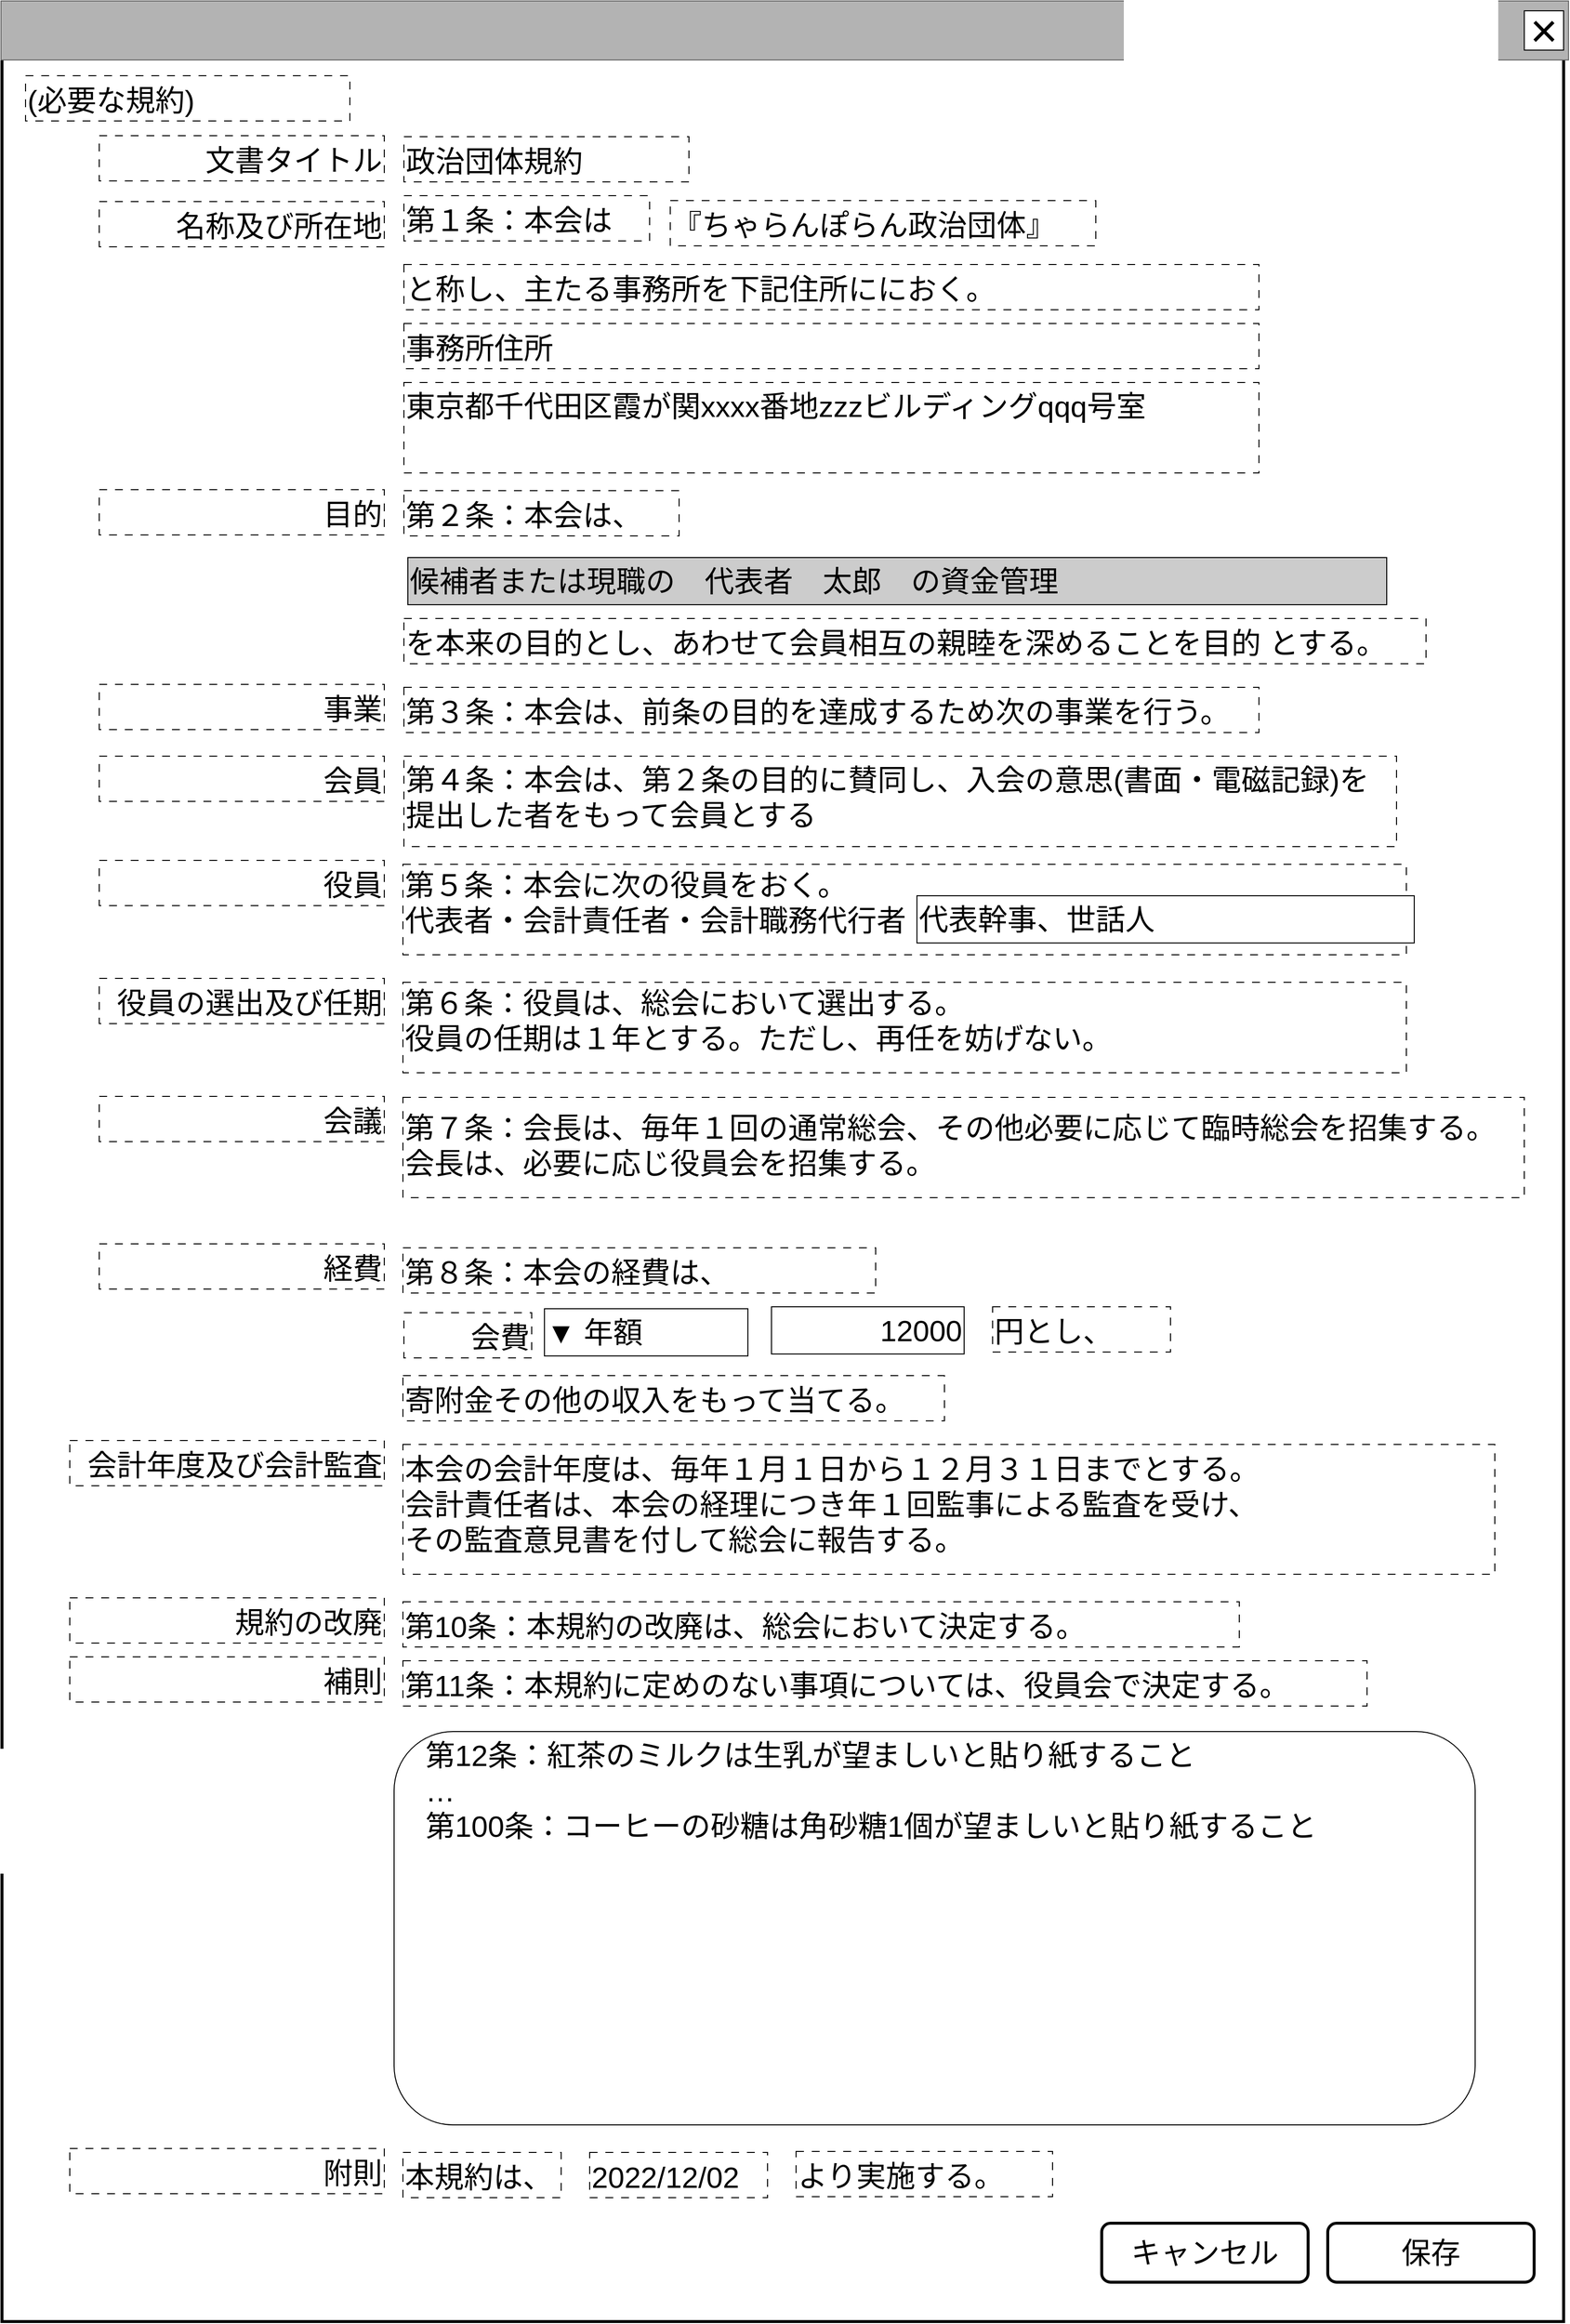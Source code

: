 <mxfile version="24.7.5">
  <diagram name="ページ1" id="LE8fIzdrHe0wcv1LTvfw">
    <mxGraphModel dx="1909" dy="1129" grid="1" gridSize="10" guides="1" tooltips="1" connect="1" arrows="1" fold="1" page="1" pageScale="1" pageWidth="1600" pageHeight="1200" math="0" shadow="0">
      <root>
        <mxCell id="0" />
        <mxCell id="cFaB45KztUIKXS-_cTrr-4" value="背景" style="locked=1;" parent="0" visible="0" />
        <mxCell id="cFaB45KztUIKXS-_cTrr-5" value="" style="rounded=0;whiteSpace=wrap;html=1;strokeWidth=3;" parent="cFaB45KztUIKXS-_cTrr-4" vertex="1">
          <mxGeometry x="1" y="1" width="1595" height="1180" as="geometry" />
        </mxCell>
        <mxCell id="cFaB45KztUIKXS-_cTrr-6" value="" style="rounded=0;whiteSpace=wrap;html=1;fillColor=#B3B3B3;fontColor=#333333;strokeColor=#666666;" parent="cFaB45KztUIKXS-_cTrr-4" vertex="1">
          <mxGeometry width="1595" height="60" as="geometry" />
        </mxCell>
        <mxCell id="cFaB45KztUIKXS-_cTrr-7" value="&lt;font style=&quot;font-size: 48px;&quot;&gt;×&lt;/font&gt;" style="rounded=0;whiteSpace=wrap;html=1;" parent="cFaB45KztUIKXS-_cTrr-4" vertex="1">
          <mxGeometry x="1550" y="10" width="40" height="40" as="geometry" />
        </mxCell>
        <mxCell id="cFaB45KztUIKXS-_cTrr-8" value="" style="rounded=0;whiteSpace=wrap;html=1;" parent="cFaB45KztUIKXS-_cTrr-4" vertex="1">
          <mxGeometry x="830" y="670" width="120" height="60" as="geometry" />
        </mxCell>
        <mxCell id="cFaB45KztUIKXS-_cTrr-9" value="ウインドウ" style="locked=1;" parent="0" />
        <mxCell id="cFaB45KztUIKXS-_cTrr-10" value="" style="rounded=0;whiteSpace=wrap;html=1;strokeWidth=3;" parent="cFaB45KztUIKXS-_cTrr-9" vertex="1">
          <mxGeometry x="1" y="1" width="1589" height="2359" as="geometry" />
        </mxCell>
        <mxCell id="cFaB45KztUIKXS-_cTrr-11" value="" style="rounded=0;whiteSpace=wrap;html=1;fillColor=#B3B3B3;fontColor=#333333;strokeColor=#666666;" parent="cFaB45KztUIKXS-_cTrr-9" vertex="1">
          <mxGeometry width="1595" height="60" as="geometry" />
        </mxCell>
        <mxCell id="cFaB45KztUIKXS-_cTrr-12" value="&lt;font style=&quot;font-size: 48px;&quot;&gt;×&lt;/font&gt;" style="rounded=0;whiteSpace=wrap;html=1;" parent="cFaB45KztUIKXS-_cTrr-9" vertex="1">
          <mxGeometry x="1550" y="10" width="40" height="40" as="geometry" />
        </mxCell>
        <mxCell id="cFaB45KztUIKXS-_cTrr-14" value="名称未設定レイヤ" style="" parent="0" />
        <mxCell id="vKDBNKoQQVE-0nd1KgR7-20" value="&lt;span style=&quot;font-size: 30px;&quot;&gt;保存&lt;/span&gt;" style="rounded=1;whiteSpace=wrap;html=1;strokeWidth=3;" parent="cFaB45KztUIKXS-_cTrr-14" vertex="1">
          <mxGeometry x="1350" y="2260" width="210" height="60" as="geometry" />
        </mxCell>
        <mxCell id="vKDBNKoQQVE-0nd1KgR7-21" value="&lt;span style=&quot;font-size: 30px;&quot;&gt;キャンセル&lt;/span&gt;" style="rounded=1;whiteSpace=wrap;html=1;strokeWidth=3;" parent="cFaB45KztUIKXS-_cTrr-14" vertex="1">
          <mxGeometry x="1120" y="2260" width="210" height="60" as="geometry" />
        </mxCell>
        <mxCell id="vKDBNKoQQVE-0nd1KgR7-37" value="&lt;span style=&quot;font-size: 30px;&quot;&gt;文書タイトル&lt;/span&gt;" style="rounded=0;whiteSpace=wrap;html=1;align=right;dashed=1;dashPattern=8 8;verticalAlign=bottom;" parent="cFaB45KztUIKXS-_cTrr-14" vertex="1">
          <mxGeometry x="100" y="137" width="290" height="46" as="geometry" />
        </mxCell>
        <mxCell id="vKDBNKoQQVE-0nd1KgR7-51" value="&lt;span style=&quot;font-size: 30px;&quot;&gt;名称及び所在地&lt;/span&gt;" style="rounded=0;whiteSpace=wrap;html=1;align=right;dashed=1;dashPattern=8 8;verticalAlign=bottom;" parent="cFaB45KztUIKXS-_cTrr-14" vertex="1">
          <mxGeometry x="100" y="204" width="290" height="46" as="geometry" />
        </mxCell>
        <mxCell id="h3XqETonyclsEtIITpm_-34" value="&lt;span style=&quot;font-size: 30px;&quot;&gt;(必要な規約)&lt;/span&gt;" style="rounded=0;whiteSpace=wrap;html=1;align=left;dashed=1;dashPattern=8 8;verticalAlign=bottom;" parent="cFaB45KztUIKXS-_cTrr-14" vertex="1">
          <mxGeometry x="25" y="76" width="330" height="46" as="geometry" />
        </mxCell>
        <mxCell id="VKnDIp-SkED8zqVfQKuU-0" value="&lt;span style=&quot;font-size: 30px;&quot;&gt;政治団体規約&lt;/span&gt;" style="rounded=0;whiteSpace=wrap;html=1;align=left;dashed=1;dashPattern=8 8;verticalAlign=bottom;" parent="cFaB45KztUIKXS-_cTrr-14" vertex="1">
          <mxGeometry x="410" y="138" width="290" height="46" as="geometry" />
        </mxCell>
        <mxCell id="VKnDIp-SkED8zqVfQKuU-1" value="&lt;span style=&quot;font-size: 30px;&quot;&gt;第１条：本会は&lt;/span&gt;" style="rounded=0;whiteSpace=wrap;html=1;align=left;dashed=1;dashPattern=8 8;verticalAlign=bottom;" parent="cFaB45KztUIKXS-_cTrr-14" vertex="1">
          <mxGeometry x="410" y="198" width="250" height="46" as="geometry" />
        </mxCell>
        <mxCell id="VKnDIp-SkED8zqVfQKuU-2" value="&lt;span style=&quot;font-size: 30px;&quot;&gt;目的&lt;/span&gt;" style="rounded=0;whiteSpace=wrap;html=1;align=right;dashed=1;dashPattern=8 8;verticalAlign=bottom;" parent="cFaB45KztUIKXS-_cTrr-14" vertex="1">
          <mxGeometry x="100" y="497" width="290" height="46" as="geometry" />
        </mxCell>
        <mxCell id="VKnDIp-SkED8zqVfQKuU-3" value="&lt;span style=&quot;font-size: 30px;&quot;&gt;事業&lt;/span&gt;" style="rounded=0;whiteSpace=wrap;html=1;align=right;dashed=1;dashPattern=8 8;verticalAlign=bottom;" parent="cFaB45KztUIKXS-_cTrr-14" vertex="1">
          <mxGeometry x="100" y="695" width="290" height="46" as="geometry" />
        </mxCell>
        <mxCell id="VKnDIp-SkED8zqVfQKuU-4" value="&lt;span style=&quot;font-size: 30px;&quot;&gt;第２条：本会は、&lt;/span&gt;" style="rounded=0;whiteSpace=wrap;html=1;align=left;dashed=1;dashPattern=8 8;verticalAlign=bottom;" parent="cFaB45KztUIKXS-_cTrr-14" vertex="1">
          <mxGeometry x="410" y="498" width="280" height="46" as="geometry" />
        </mxCell>
        <mxCell id="VKnDIp-SkED8zqVfQKuU-5" value="&lt;div&gt;&lt;span style=&quot;font-size: 30px;&quot;&gt;第３条：本会は、前条の目的を達成するため次の事業を行う。&lt;/span&gt;&lt;/div&gt;" style="rounded=0;whiteSpace=wrap;html=1;align=left;dashed=1;dashPattern=8 8;verticalAlign=bottom;" parent="cFaB45KztUIKXS-_cTrr-14" vertex="1">
          <mxGeometry x="410" y="698" width="870" height="46" as="geometry" />
        </mxCell>
        <mxCell id="VKnDIp-SkED8zqVfQKuU-6" value="&lt;span style=&quot;font-size: 30px;&quot;&gt;会員&lt;/span&gt;" style="rounded=0;whiteSpace=wrap;html=1;align=right;dashed=1;dashPattern=8 8;verticalAlign=bottom;" parent="cFaB45KztUIKXS-_cTrr-14" vertex="1">
          <mxGeometry x="100" y="768" width="290" height="46" as="geometry" />
        </mxCell>
        <mxCell id="VKnDIp-SkED8zqVfQKuU-7" value="&lt;span style=&quot;font-size: 30px;&quot;&gt;役員の選出及び任期&lt;/span&gt;" style="rounded=0;whiteSpace=wrap;html=1;align=right;dashed=1;dashPattern=8 8;verticalAlign=bottom;" parent="cFaB45KztUIKXS-_cTrr-14" vertex="1">
          <mxGeometry x="100" y="994" width="290" height="46" as="geometry" />
        </mxCell>
        <mxCell id="VKnDIp-SkED8zqVfQKuU-8" value="&lt;div&gt;&lt;span style=&quot;font-size: 30px;&quot;&gt;第６条：&lt;/span&gt;&lt;span style=&quot;font-size: 30px; background-color: initial;&quot;&gt;役員は、総会において選出する。&lt;/span&gt;&lt;/div&gt;&lt;div&gt;&lt;span style=&quot;font-size: 30px;&quot;&gt;役員の任期は１年とする。ただし、再任を妨げない。&lt;/span&gt;&lt;/div&gt;&lt;div&gt;&lt;br&gt;&lt;/div&gt;" style="rounded=0;whiteSpace=wrap;html=1;align=left;dashed=1;dashPattern=8 8;verticalAlign=bottom;" parent="cFaB45KztUIKXS-_cTrr-14" vertex="1">
          <mxGeometry x="409" y="998" width="1021" height="92" as="geometry" />
        </mxCell>
        <mxCell id="VKnDIp-SkED8zqVfQKuU-9" value="&lt;span style=&quot;font-size: 30px;&quot;&gt;第４条：本会は、第２条の目的に賛同し、入会の意思(書面・電磁記録)を提出した者をもって会員とする&lt;/span&gt;" style="rounded=0;whiteSpace=wrap;html=1;align=left;dashed=1;dashPattern=8 8;verticalAlign=top;" parent="cFaB45KztUIKXS-_cTrr-14" vertex="1">
          <mxGeometry x="410" y="768" width="1010" height="92" as="geometry" />
        </mxCell>
        <mxCell id="VKnDIp-SkED8zqVfQKuU-11" value="&lt;span style=&quot;font-size: 30px;&quot;&gt;会議&lt;/span&gt;" style="rounded=0;whiteSpace=wrap;html=1;align=right;dashed=1;dashPattern=8 8;verticalAlign=bottom;" parent="cFaB45KztUIKXS-_cTrr-14" vertex="1">
          <mxGeometry x="100" y="1114" width="290" height="46" as="geometry" />
        </mxCell>
        <mxCell id="VKnDIp-SkED8zqVfQKuU-12" value="&lt;div&gt;&lt;span style=&quot;font-size: 30px;&quot;&gt;第７条：&lt;/span&gt;&lt;span style=&quot;font-size: 30px; background-color: initial;&quot;&gt;会長は、毎年１回の通常総会、その他必要に応じて臨時総会を招集する。&lt;/span&gt;&lt;/div&gt;&lt;div&gt;&lt;span style=&quot;font-size: 30px;&quot;&gt;会長は、必要に応じ役員会を招集する。&lt;/span&gt;&lt;/div&gt;&lt;div&gt;&lt;br&gt;&lt;/div&gt;" style="rounded=0;whiteSpace=wrap;html=1;align=left;dashed=1;dashPattern=8 8;verticalAlign=bottom;" parent="cFaB45KztUIKXS-_cTrr-14" vertex="1">
          <mxGeometry x="409" y="1115" width="1141" height="102" as="geometry" />
        </mxCell>
        <mxCell id="VKnDIp-SkED8zqVfQKuU-13" value="&lt;span style=&quot;font-size: 30px;&quot;&gt;経費&lt;/span&gt;" style="rounded=0;whiteSpace=wrap;html=1;align=right;dashed=1;dashPattern=8 8;verticalAlign=bottom;" parent="cFaB45KztUIKXS-_cTrr-14" vertex="1">
          <mxGeometry x="100" y="1264" width="290" height="46" as="geometry" />
        </mxCell>
        <mxCell id="VKnDIp-SkED8zqVfQKuU-14" value="&lt;div&gt;&lt;span style=&quot;font-size: 30px;&quot;&gt;第８条：本会の経費は、&lt;/span&gt;&lt;/div&gt;" style="rounded=0;whiteSpace=wrap;html=1;align=left;dashed=1;dashPattern=8 8;verticalAlign=bottom;" parent="cFaB45KztUIKXS-_cTrr-14" vertex="1">
          <mxGeometry x="409" y="1268" width="481" height="46" as="geometry" />
        </mxCell>
        <mxCell id="VKnDIp-SkED8zqVfQKuU-15" value="&lt;span style=&quot;font-size: 30px;&quot;&gt;会計年度及び会計監査&lt;/span&gt;" style="rounded=0;whiteSpace=wrap;html=1;align=right;dashed=1;dashPattern=8 8;verticalAlign=bottom;" parent="cFaB45KztUIKXS-_cTrr-14" vertex="1">
          <mxGeometry x="70" y="1464" width="320" height="46" as="geometry" />
        </mxCell>
        <mxCell id="VKnDIp-SkED8zqVfQKuU-16" value="&lt;div&gt;&lt;span style=&quot;font-size: 30px;&quot;&gt;本会の会計年度は、毎年１月１日から１２月３１日までとする。&lt;/span&gt;&lt;/div&gt;&lt;div&gt;&lt;span style=&quot;font-size: 30px;&quot;&gt;会計責任者は、本会の経理につき年１回監事による監査を受け、&lt;/span&gt;&lt;/div&gt;&lt;div&gt;&lt;span style=&quot;font-size: 30px;&quot;&gt;その監査意見書を付して総会に報告する。&lt;/span&gt;&lt;/div&gt;&lt;div&gt;&lt;br&gt;&lt;/div&gt;" style="rounded=0;whiteSpace=wrap;html=1;align=left;dashed=1;dashPattern=8 8;verticalAlign=bottom;" parent="cFaB45KztUIKXS-_cTrr-14" vertex="1">
          <mxGeometry x="409" y="1468" width="1111" height="132" as="geometry" />
        </mxCell>
        <mxCell id="VKnDIp-SkED8zqVfQKuU-17" value="&lt;span style=&quot;font-size: 30px;&quot;&gt;規約の改廃&lt;/span&gt;" style="rounded=0;whiteSpace=wrap;html=1;align=right;dashed=1;dashPattern=8 8;verticalAlign=bottom;" parent="cFaB45KztUIKXS-_cTrr-14" vertex="1">
          <mxGeometry x="70" y="1624" width="320" height="46" as="geometry" />
        </mxCell>
        <mxCell id="VKnDIp-SkED8zqVfQKuU-18" value="&lt;span style=&quot;font-size: 30px;&quot;&gt;第10条：本規約の改廃は、総会において決定する。&lt;/span&gt;" style="rounded=0;whiteSpace=wrap;html=1;align=left;dashed=1;dashPattern=8 8;verticalAlign=bottom;" parent="cFaB45KztUIKXS-_cTrr-14" vertex="1">
          <mxGeometry x="409" y="1628" width="851" height="46" as="geometry" />
        </mxCell>
        <mxCell id="VKnDIp-SkED8zqVfQKuU-19" value="&lt;span style=&quot;font-size: 30px;&quot;&gt;補則&lt;/span&gt;" style="rounded=0;whiteSpace=wrap;html=1;align=right;dashed=1;dashPattern=8 8;verticalAlign=bottom;" parent="cFaB45KztUIKXS-_cTrr-14" vertex="1">
          <mxGeometry x="70" y="1684" width="320" height="46" as="geometry" />
        </mxCell>
        <mxCell id="VKnDIp-SkED8zqVfQKuU-20" value="&lt;span style=&quot;font-size: 30px;&quot;&gt;第11条：本規約に定めのない事項については、役員会で決定する。&lt;/span&gt;" style="rounded=0;whiteSpace=wrap;html=1;align=left;dashed=1;dashPattern=8 8;verticalAlign=bottom;" parent="cFaB45KztUIKXS-_cTrr-14" vertex="1">
          <mxGeometry x="409" y="1688" width="981" height="46" as="geometry" />
        </mxCell>
        <mxCell id="VKnDIp-SkED8zqVfQKuU-21" value="&lt;span style=&quot;font-size: 30px;&quot;&gt;附則&lt;/span&gt;" style="rounded=0;whiteSpace=wrap;html=1;align=right;dashed=1;dashPattern=8 8;verticalAlign=bottom;" parent="cFaB45KztUIKXS-_cTrr-14" vertex="1">
          <mxGeometry x="70" y="2184" width="320" height="46" as="geometry" />
        </mxCell>
        <mxCell id="VKnDIp-SkED8zqVfQKuU-22" value="&lt;span style=&quot;font-size: 30px;&quot;&gt;本規約は、&lt;/span&gt;" style="rounded=0;whiteSpace=wrap;html=1;align=left;dashed=1;dashPattern=8 8;verticalAlign=bottom;" parent="cFaB45KztUIKXS-_cTrr-14" vertex="1">
          <mxGeometry x="409" y="2188" width="161" height="46" as="geometry" />
        </mxCell>
        <mxCell id="VKnDIp-SkED8zqVfQKuU-23" value="&lt;span style=&quot;font-size: 30px;&quot;&gt;2022/12/02&lt;/span&gt;" style="rounded=0;whiteSpace=wrap;html=1;align=left;dashed=1;dashPattern=8 8;verticalAlign=bottom;" parent="cFaB45KztUIKXS-_cTrr-14" vertex="1">
          <mxGeometry x="599" y="2188" width="181" height="46" as="geometry" />
        </mxCell>
        <mxCell id="VKnDIp-SkED8zqVfQKuU-24" value="&lt;span style=&quot;font-size: 30px;&quot;&gt;より実施する。&lt;/span&gt;" style="rounded=0;whiteSpace=wrap;html=1;align=left;dashed=1;dashPattern=8 8;verticalAlign=bottom;" parent="cFaB45KztUIKXS-_cTrr-14" vertex="1">
          <mxGeometry x="809" y="2187" width="261" height="46" as="geometry" />
        </mxCell>
        <mxCell id="VKnDIp-SkED8zqVfQKuU-25" value="&lt;div&gt;&lt;span style=&quot;font-size: 30px;&quot;&gt;寄附金その他の収入をもって当てる。&lt;/span&gt;&lt;/div&gt;" style="rounded=0;whiteSpace=wrap;html=1;align=left;dashed=1;dashPattern=8 8;verticalAlign=bottom;" parent="cFaB45KztUIKXS-_cTrr-14" vertex="1">
          <mxGeometry x="409" y="1398" width="551" height="46" as="geometry" />
        </mxCell>
        <mxCell id="VKnDIp-SkED8zqVfQKuU-26" value="&lt;span style=&quot;font-size: 30px;&quot;&gt;会費&lt;/span&gt;" style="rounded=0;whiteSpace=wrap;html=1;align=right;dashed=1;dashPattern=8 8;verticalAlign=bottom;" parent="cFaB45KztUIKXS-_cTrr-14" vertex="1">
          <mxGeometry x="410" y="1334" width="130" height="46" as="geometry" />
        </mxCell>
        <mxCell id="VKnDIp-SkED8zqVfQKuU-27" value="&lt;span style=&quot;font-size: 30px;&quot;&gt;▼ 年額&lt;/span&gt;" style="rounded=0;whiteSpace=wrap;html=1;align=left;" parent="cFaB45KztUIKXS-_cTrr-14" vertex="1">
          <mxGeometry x="553" y="1330" width="207" height="48" as="geometry" />
        </mxCell>
        <mxCell id="VKnDIp-SkED8zqVfQKuU-28" value="&lt;span style=&quot;font-size: 30px;&quot;&gt;12000&lt;/span&gt;" style="rounded=0;whiteSpace=wrap;html=1;align=right;" parent="cFaB45KztUIKXS-_cTrr-14" vertex="1">
          <mxGeometry x="784" y="1328" width="196" height="48" as="geometry" />
        </mxCell>
        <mxCell id="VKnDIp-SkED8zqVfQKuU-29" value="&lt;div&gt;&lt;span style=&quot;font-size: 30px;&quot;&gt;円とし、&lt;/span&gt;&lt;/div&gt;" style="rounded=0;whiteSpace=wrap;html=1;align=left;dashed=1;dashPattern=8 8;verticalAlign=bottom;" parent="cFaB45KztUIKXS-_cTrr-14" vertex="1">
          <mxGeometry x="1009" y="1328" width="181" height="46" as="geometry" />
        </mxCell>
        <mxCell id="VKnDIp-SkED8zqVfQKuU-30" value="&lt;span style=&quot;font-size: 30px;&quot;&gt;役員&lt;/span&gt;" style="rounded=0;whiteSpace=wrap;html=1;align=right;dashed=1;dashPattern=8 8;verticalAlign=bottom;" parent="cFaB45KztUIKXS-_cTrr-14" vertex="1">
          <mxGeometry x="100" y="874" width="290" height="46" as="geometry" />
        </mxCell>
        <mxCell id="VKnDIp-SkED8zqVfQKuU-31" value="&lt;div&gt;&lt;div&gt;&lt;span style=&quot;font-size: 30px;&quot;&gt;第５条：本会に次の役員をおく。&lt;/span&gt;&lt;/div&gt;&lt;div&gt;&lt;span style=&quot;font-size: 30px;&quot;&gt;代表者・会計責任者・会計職務代行者&lt;/span&gt;&lt;/div&gt;&lt;div&gt;&lt;br&gt;&lt;/div&gt;&lt;/div&gt;" style="rounded=0;whiteSpace=wrap;html=1;align=left;dashed=1;dashPattern=8 8;verticalAlign=bottom;" parent="cFaB45KztUIKXS-_cTrr-14" vertex="1">
          <mxGeometry x="409" y="878" width="1021" height="92" as="geometry" />
        </mxCell>
        <mxCell id="VKnDIp-SkED8zqVfQKuU-33" value="&lt;span style=&quot;font-size: 30px;&quot;&gt;を本来の目的とし、あわせて会員相互の親睦を深めることを目的 とする。&lt;/span&gt;" style="rounded=0;whiteSpace=wrap;html=1;align=left;dashed=1;dashPattern=8 8;verticalAlign=bottom;" parent="cFaB45KztUIKXS-_cTrr-14" vertex="1">
          <mxGeometry x="410" y="628" width="1040" height="46" as="geometry" />
        </mxCell>
        <mxCell id="VKnDIp-SkED8zqVfQKuU-35" value="&lt;span style=&quot;font-size: 30px;&quot;&gt;候補者または現職の　代表者　太郎　の資金管理&lt;/span&gt;" style="rounded=0;whiteSpace=wrap;html=1;align=left;fillColor=#CCCCCC;" parent="cFaB45KztUIKXS-_cTrr-14" vertex="1">
          <mxGeometry x="414" y="566" width="996" height="48" as="geometry" />
        </mxCell>
        <mxCell id="VKnDIp-SkED8zqVfQKuU-36" value="&lt;span style=&quot;font-size: 30px;&quot;&gt;と称し、主たる事務所を下記住所ににおく。&lt;/span&gt;" style="rounded=0;whiteSpace=wrap;html=1;align=left;dashed=1;dashPattern=8 8;verticalAlign=bottom;" parent="cFaB45KztUIKXS-_cTrr-14" vertex="1">
          <mxGeometry x="410" y="268" width="870" height="46" as="geometry" />
        </mxCell>
        <mxCell id="VKnDIp-SkED8zqVfQKuU-38" value="&lt;span style=&quot;font-size: 30px;&quot;&gt;『ちゃらんぽらん政治団体』&lt;/span&gt;" style="rounded=0;whiteSpace=wrap;html=1;align=left;dashed=1;dashPattern=8 8;verticalAlign=bottom;" parent="cFaB45KztUIKXS-_cTrr-14" vertex="1">
          <mxGeometry x="681" y="203" width="433" height="46" as="geometry" />
        </mxCell>
        <mxCell id="VKnDIp-SkED8zqVfQKuU-39" value="&lt;span style=&quot;font-size: 30px;&quot;&gt;事務所住所&lt;/span&gt;" style="rounded=0;whiteSpace=wrap;html=1;align=left;dashed=1;dashPattern=8 8;verticalAlign=bottom;" parent="cFaB45KztUIKXS-_cTrr-14" vertex="1">
          <mxGeometry x="410" y="328" width="870" height="46" as="geometry" />
        </mxCell>
        <mxCell id="VKnDIp-SkED8zqVfQKuU-40" value="&lt;span style=&quot;font-size: 30px;&quot;&gt;東京都千代田区霞が関xxxx番地zzzビルディングqqq号室&lt;/span&gt;" style="rounded=0;whiteSpace=wrap;html=1;align=left;dashed=1;dashPattern=8 8;verticalAlign=top;" parent="cFaB45KztUIKXS-_cTrr-14" vertex="1">
          <mxGeometry x="410" y="388" width="870" height="92" as="geometry" />
        </mxCell>
        <mxCell id="VKnDIp-SkED8zqVfQKuU-41" value="&lt;div&gt;&lt;span style=&quot;font-size: 30px;&quot;&gt;　第12条：紅茶のミルクは生乳が望ましいと貼り紙すること&lt;/span&gt;&lt;span style=&quot;font-size: 30px;&quot;&gt;&lt;br&gt;&lt;/span&gt;&lt;/div&gt;&lt;div&gt;&lt;span style=&quot;font-size: 30px;&quot;&gt;　…&lt;/span&gt;&lt;/div&gt;&lt;div&gt;&lt;span style=&quot;font-size: 30px;&quot;&gt;　第100条：コーヒーの砂糖は角砂糖1個が望ましいと貼り紙すること&lt;/span&gt;&lt;/div&gt;" style="rounded=1;whiteSpace=wrap;html=1;align=left;verticalAlign=top;" parent="cFaB45KztUIKXS-_cTrr-14" vertex="1">
          <mxGeometry x="400" y="1760" width="1100" height="400" as="geometry" />
        </mxCell>
        <mxCell id="k3r6u-Tfw8Y_SsJuEUts-0" value="&lt;span style=&quot;font-size: 30px;&quot;&gt;代表幹事、世話人&lt;/span&gt;" style="rounded=0;whiteSpace=wrap;html=1;align=left;" vertex="1" parent="cFaB45KztUIKXS-_cTrr-14">
          <mxGeometry x="932" y="910" width="506" height="48" as="geometry" />
        </mxCell>
      </root>
    </mxGraphModel>
  </diagram>
</mxfile>
